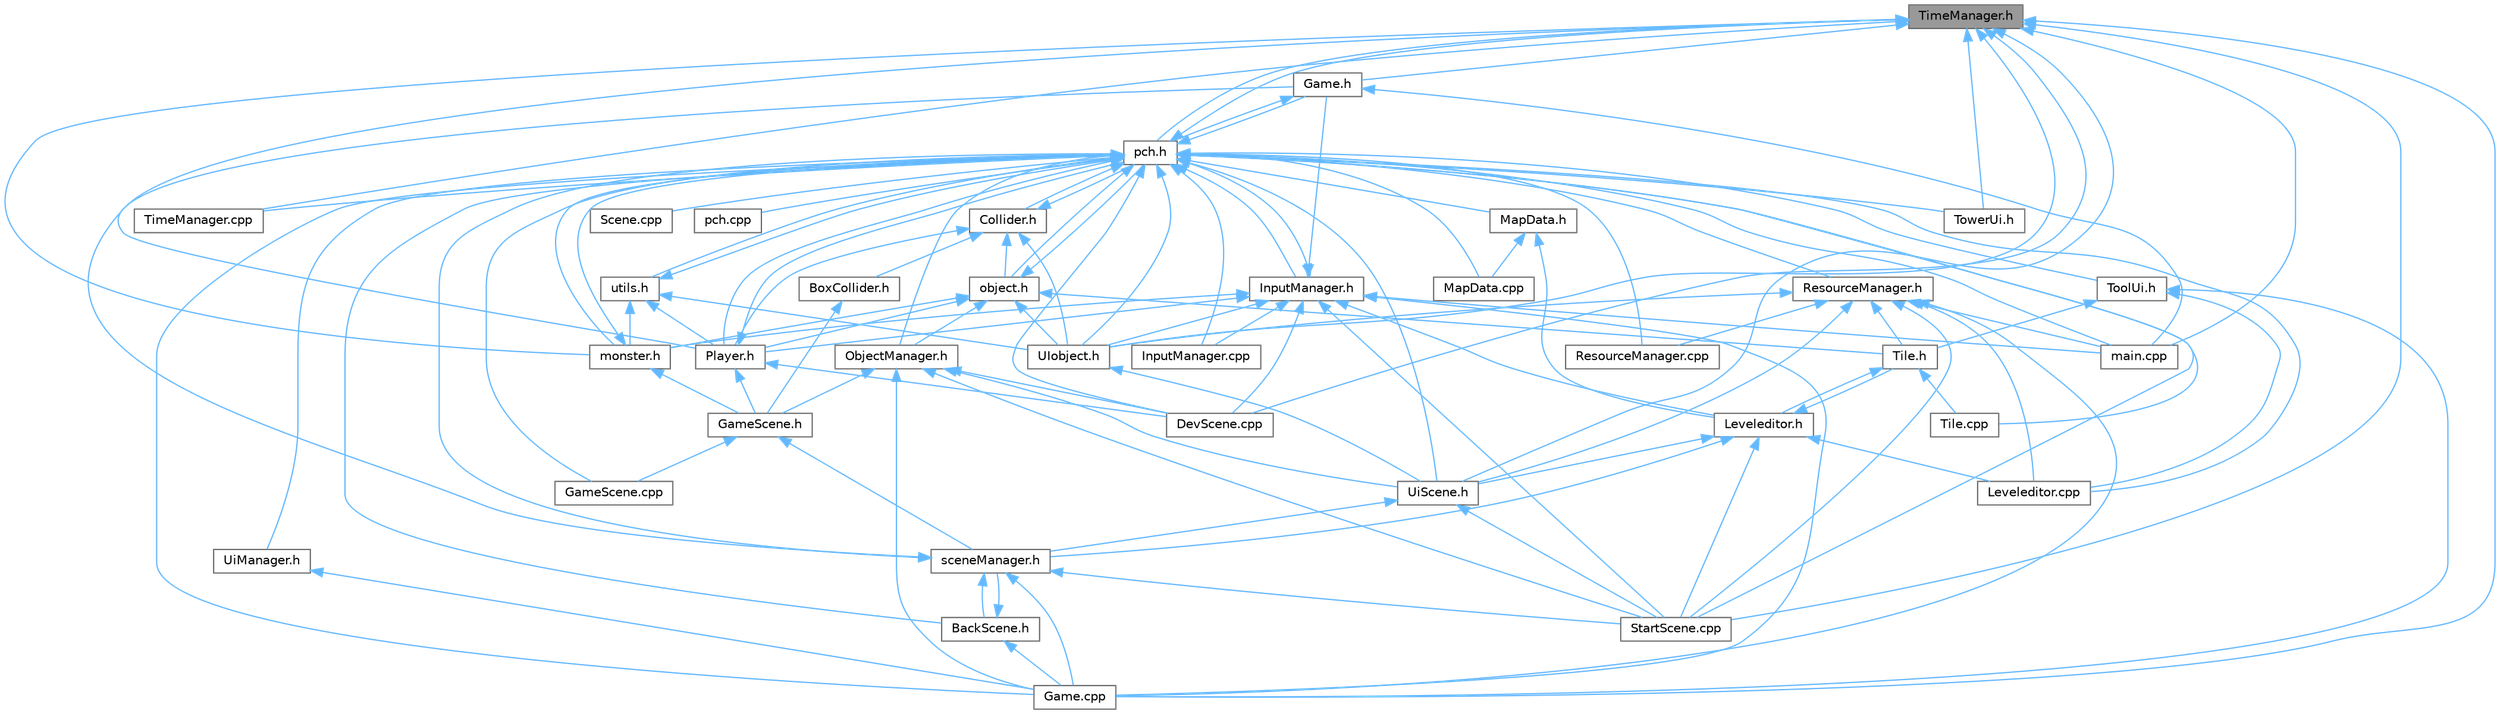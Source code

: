 digraph "TimeManager.h"
{
 // LATEX_PDF_SIZE
  bgcolor="transparent";
  edge [fontname=Helvetica,fontsize=10,labelfontname=Helvetica,labelfontsize=10];
  node [fontname=Helvetica,fontsize=10,shape=box,height=0.2,width=0.4];
  Node1 [id="Node000001",label="TimeManager.h",height=0.2,width=0.4,color="gray40", fillcolor="grey60", style="filled", fontcolor="black",tooltip=" "];
  Node1 -> Node2 [id="edge1_Node000001_Node000002",dir="back",color="steelblue1",style="solid",tooltip=" "];
  Node2 [id="Node000002",label="DevScene.cpp",height=0.2,width=0.4,color="grey40", fillcolor="white", style="filled",URL="$_dev_scene_8cpp.html",tooltip=" "];
  Node1 -> Node3 [id="edge2_Node000001_Node000003",dir="back",color="steelblue1",style="solid",tooltip=" "];
  Node3 [id="Node000003",label="Game.cpp",height=0.2,width=0.4,color="grey40", fillcolor="white", style="filled",URL="$_game_8cpp.html",tooltip=" "];
  Node1 -> Node4 [id="edge3_Node000001_Node000004",dir="back",color="steelblue1",style="solid",tooltip=" "];
  Node4 [id="Node000004",label="Game.h",height=0.2,width=0.4,color="grey40", fillcolor="white", style="filled",URL="$_game_8h.html",tooltip=" "];
  Node4 -> Node5 [id="edge4_Node000004_Node000005",dir="back",color="steelblue1",style="solid",tooltip=" "];
  Node5 [id="Node000005",label="main.cpp",height=0.2,width=0.4,color="grey40", fillcolor="white", style="filled",URL="$main_8cpp.html",tooltip=" "];
  Node4 -> Node6 [id="edge5_Node000004_Node000006",dir="back",color="steelblue1",style="solid",tooltip=" "];
  Node6 [id="Node000006",label="pch.h",height=0.2,width=0.4,color="grey40", fillcolor="white", style="filled",URL="$pch_8h.html",tooltip=" "];
  Node6 -> Node7 [id="edge6_Node000006_Node000007",dir="back",color="steelblue1",style="solid",tooltip=" "];
  Node7 [id="Node000007",label="BackScene.h",height=0.2,width=0.4,color="grey40", fillcolor="white", style="filled",URL="$_back_scene_8h.html",tooltip=" "];
  Node7 -> Node3 [id="edge7_Node000007_Node000003",dir="back",color="steelblue1",style="solid",tooltip=" "];
  Node7 -> Node8 [id="edge8_Node000007_Node000008",dir="back",color="steelblue1",style="solid",tooltip=" "];
  Node8 [id="Node000008",label="sceneManager.h",height=0.2,width=0.4,color="grey40", fillcolor="white", style="filled",URL="$scene_manager_8h.html",tooltip=" "];
  Node8 -> Node7 [id="edge9_Node000008_Node000007",dir="back",color="steelblue1",style="solid",tooltip=" "];
  Node8 -> Node3 [id="edge10_Node000008_Node000003",dir="back",color="steelblue1",style="solid",tooltip=" "];
  Node8 -> Node4 [id="edge11_Node000008_Node000004",dir="back",color="steelblue1",style="solid",tooltip=" "];
  Node8 -> Node9 [id="edge12_Node000008_Node000009",dir="back",color="steelblue1",style="solid",tooltip=" "];
  Node9 [id="Node000009",label="StartScene.cpp",height=0.2,width=0.4,color="grey40", fillcolor="white", style="filled",URL="$_start_scene_8cpp.html",tooltip=" "];
  Node8 -> Node6 [id="edge13_Node000008_Node000006",dir="back",color="steelblue1",style="solid",tooltip=" "];
  Node6 -> Node10 [id="edge14_Node000006_Node000010",dir="back",color="steelblue1",style="solid",tooltip=" "];
  Node10 [id="Node000010",label="Collider.h",height=0.2,width=0.4,color="grey40", fillcolor="white", style="filled",URL="$_collider_8h.html",tooltip=" "];
  Node10 -> Node11 [id="edge15_Node000010_Node000011",dir="back",color="steelblue1",style="solid",tooltip=" "];
  Node11 [id="Node000011",label="BoxCollider.h",height=0.2,width=0.4,color="grey40", fillcolor="white", style="filled",URL="$_box_collider_8h.html",tooltip=" "];
  Node11 -> Node12 [id="edge16_Node000011_Node000012",dir="back",color="steelblue1",style="solid",tooltip=" "];
  Node12 [id="Node000012",label="GameScene.h",height=0.2,width=0.4,color="grey40", fillcolor="white", style="filled",URL="$_game_scene_8h.html",tooltip=" "];
  Node12 -> Node13 [id="edge17_Node000012_Node000013",dir="back",color="steelblue1",style="solid",tooltip=" "];
  Node13 [id="Node000013",label="GameScene.cpp",height=0.2,width=0.4,color="grey40", fillcolor="white", style="filled",URL="$_game_scene_8cpp.html",tooltip=" "];
  Node12 -> Node8 [id="edge18_Node000012_Node000008",dir="back",color="steelblue1",style="solid",tooltip=" "];
  Node10 -> Node14 [id="edge19_Node000010_Node000014",dir="back",color="steelblue1",style="solid",tooltip=" "];
  Node14 [id="Node000014",label="Player.h",height=0.2,width=0.4,color="grey40", fillcolor="white", style="filled",URL="$_player_8h.html",tooltip=" "];
  Node14 -> Node2 [id="edge20_Node000014_Node000002",dir="back",color="steelblue1",style="solid",tooltip=" "];
  Node14 -> Node12 [id="edge21_Node000014_Node000012",dir="back",color="steelblue1",style="solid",tooltip=" "];
  Node14 -> Node6 [id="edge22_Node000014_Node000006",dir="back",color="steelblue1",style="solid",tooltip=" "];
  Node10 -> Node15 [id="edge23_Node000010_Node000015",dir="back",color="steelblue1",style="solid",tooltip=" "];
  Node15 [id="Node000015",label="UIobject.h",height=0.2,width=0.4,color="grey40", fillcolor="white", style="filled",URL="$_u_iobject_8h.html",tooltip=" "];
  Node15 -> Node16 [id="edge24_Node000015_Node000016",dir="back",color="steelblue1",style="solid",tooltip=" "];
  Node16 [id="Node000016",label="UiScene.h",height=0.2,width=0.4,color="grey40", fillcolor="white", style="filled",URL="$_ui_scene_8h.html",tooltip=" "];
  Node16 -> Node9 [id="edge25_Node000016_Node000009",dir="back",color="steelblue1",style="solid",tooltip=" "];
  Node16 -> Node8 [id="edge26_Node000016_Node000008",dir="back",color="steelblue1",style="solid",tooltip=" "];
  Node10 -> Node17 [id="edge27_Node000010_Node000017",dir="back",color="steelblue1",style="solid",tooltip=" "];
  Node17 [id="Node000017",label="object.h",height=0.2,width=0.4,color="grey40", fillcolor="white", style="filled",URL="$object_8h.html",tooltip=" "];
  Node17 -> Node18 [id="edge28_Node000017_Node000018",dir="back",color="steelblue1",style="solid",tooltip=" "];
  Node18 [id="Node000018",label="ObjectManager.h",height=0.2,width=0.4,color="grey40", fillcolor="white", style="filled",URL="$_object_manager_8h.html",tooltip=" "];
  Node18 -> Node2 [id="edge29_Node000018_Node000002",dir="back",color="steelblue1",style="solid",tooltip=" "];
  Node18 -> Node3 [id="edge30_Node000018_Node000003",dir="back",color="steelblue1",style="solid",tooltip=" "];
  Node18 -> Node12 [id="edge31_Node000018_Node000012",dir="back",color="steelblue1",style="solid",tooltip=" "];
  Node18 -> Node9 [id="edge32_Node000018_Node000009",dir="back",color="steelblue1",style="solid",tooltip=" "];
  Node18 -> Node16 [id="edge33_Node000018_Node000016",dir="back",color="steelblue1",style="solid",tooltip=" "];
  Node17 -> Node14 [id="edge34_Node000017_Node000014",dir="back",color="steelblue1",style="solid",tooltip=" "];
  Node17 -> Node19 [id="edge35_Node000017_Node000019",dir="back",color="steelblue1",style="solid",tooltip=" "];
  Node19 [id="Node000019",label="Tile.h",height=0.2,width=0.4,color="grey40", fillcolor="white", style="filled",URL="$_tile_8h.html",tooltip=" "];
  Node19 -> Node20 [id="edge36_Node000019_Node000020",dir="back",color="steelblue1",style="solid",tooltip=" "];
  Node20 [id="Node000020",label="Leveleditor.h",height=0.2,width=0.4,color="grey40", fillcolor="white", style="filled",URL="$_leveleditor_8h.html",tooltip=" "];
  Node20 -> Node21 [id="edge37_Node000020_Node000021",dir="back",color="steelblue1",style="solid",tooltip=" "];
  Node21 [id="Node000021",label="Leveleditor.cpp",height=0.2,width=0.4,color="grey40", fillcolor="white", style="filled",URL="$_leveleditor_8cpp.html",tooltip=" "];
  Node20 -> Node9 [id="edge38_Node000020_Node000009",dir="back",color="steelblue1",style="solid",tooltip=" "];
  Node20 -> Node19 [id="edge39_Node000020_Node000019",dir="back",color="steelblue1",style="solid",tooltip=" "];
  Node20 -> Node16 [id="edge40_Node000020_Node000016",dir="back",color="steelblue1",style="solid",tooltip=" "];
  Node20 -> Node8 [id="edge41_Node000020_Node000008",dir="back",color="steelblue1",style="solid",tooltip=" "];
  Node19 -> Node22 [id="edge42_Node000019_Node000022",dir="back",color="steelblue1",style="solid",tooltip=" "];
  Node22 [id="Node000022",label="Tile.cpp",height=0.2,width=0.4,color="grey40", fillcolor="white", style="filled",URL="$_tile_8cpp.html",tooltip=" "];
  Node17 -> Node15 [id="edge43_Node000017_Node000015",dir="back",color="steelblue1",style="solid",tooltip=" "];
  Node17 -> Node23 [id="edge44_Node000017_Node000023",dir="back",color="steelblue1",style="solid",tooltip=" "];
  Node23 [id="Node000023",label="monster.h",height=0.2,width=0.4,color="grey40", fillcolor="white", style="filled",URL="$monster_8h.html",tooltip=" "];
  Node23 -> Node12 [id="edge45_Node000023_Node000012",dir="back",color="steelblue1",style="solid",tooltip=" "];
  Node23 -> Node6 [id="edge46_Node000023_Node000006",dir="back",color="steelblue1",style="solid",tooltip=" "];
  Node17 -> Node6 [id="edge47_Node000017_Node000006",dir="back",color="steelblue1",style="solid",tooltip=" "];
  Node10 -> Node6 [id="edge48_Node000010_Node000006",dir="back",color="steelblue1",style="solid",tooltip=" "];
  Node6 -> Node2 [id="edge49_Node000006_Node000002",dir="back",color="steelblue1",style="solid",tooltip=" "];
  Node6 -> Node3 [id="edge50_Node000006_Node000003",dir="back",color="steelblue1",style="solid",tooltip=" "];
  Node6 -> Node4 [id="edge51_Node000006_Node000004",dir="back",color="steelblue1",style="solid",tooltip=" "];
  Node6 -> Node13 [id="edge52_Node000006_Node000013",dir="back",color="steelblue1",style="solid",tooltip=" "];
  Node6 -> Node24 [id="edge53_Node000006_Node000024",dir="back",color="steelblue1",style="solid",tooltip=" "];
  Node24 [id="Node000024",label="InputManager.cpp",height=0.2,width=0.4,color="grey40", fillcolor="white", style="filled",URL="$_input_manager_8cpp.html",tooltip=" "];
  Node6 -> Node25 [id="edge54_Node000006_Node000025",dir="back",color="steelblue1",style="solid",tooltip=" "];
  Node25 [id="Node000025",label="InputManager.h",height=0.2,width=0.4,color="grey40", fillcolor="white", style="filled",URL="$_input_manager_8h.html",tooltip=" "];
  Node25 -> Node2 [id="edge55_Node000025_Node000002",dir="back",color="steelblue1",style="solid",tooltip=" "];
  Node25 -> Node3 [id="edge56_Node000025_Node000003",dir="back",color="steelblue1",style="solid",tooltip=" "];
  Node25 -> Node4 [id="edge57_Node000025_Node000004",dir="back",color="steelblue1",style="solid",tooltip=" "];
  Node25 -> Node24 [id="edge58_Node000025_Node000024",dir="back",color="steelblue1",style="solid",tooltip=" "];
  Node25 -> Node20 [id="edge59_Node000025_Node000020",dir="back",color="steelblue1",style="solid",tooltip=" "];
  Node25 -> Node14 [id="edge60_Node000025_Node000014",dir="back",color="steelblue1",style="solid",tooltip=" "];
  Node25 -> Node9 [id="edge61_Node000025_Node000009",dir="back",color="steelblue1",style="solid",tooltip=" "];
  Node25 -> Node15 [id="edge62_Node000025_Node000015",dir="back",color="steelblue1",style="solid",tooltip=" "];
  Node25 -> Node5 [id="edge63_Node000025_Node000005",dir="back",color="steelblue1",style="solid",tooltip=" "];
  Node25 -> Node23 [id="edge64_Node000025_Node000023",dir="back",color="steelblue1",style="solid",tooltip=" "];
  Node25 -> Node6 [id="edge65_Node000025_Node000006",dir="back",color="steelblue1",style="solid",tooltip=" "];
  Node6 -> Node21 [id="edge66_Node000006_Node000021",dir="back",color="steelblue1",style="solid",tooltip=" "];
  Node6 -> Node26 [id="edge67_Node000006_Node000026",dir="back",color="steelblue1",style="solid",tooltip=" "];
  Node26 [id="Node000026",label="MapData.cpp",height=0.2,width=0.4,color="grey40", fillcolor="white", style="filled",URL="$_map_data_8cpp.html",tooltip=" "];
  Node6 -> Node27 [id="edge68_Node000006_Node000027",dir="back",color="steelblue1",style="solid",tooltip=" "];
  Node27 [id="Node000027",label="MapData.h",height=0.2,width=0.4,color="grey40", fillcolor="white", style="filled",URL="$_map_data_8h.html",tooltip=" "];
  Node27 -> Node20 [id="edge69_Node000027_Node000020",dir="back",color="steelblue1",style="solid",tooltip=" "];
  Node27 -> Node26 [id="edge70_Node000027_Node000026",dir="back",color="steelblue1",style="solid",tooltip=" "];
  Node6 -> Node18 [id="edge71_Node000006_Node000018",dir="back",color="steelblue1",style="solid",tooltip=" "];
  Node6 -> Node14 [id="edge72_Node000006_Node000014",dir="back",color="steelblue1",style="solid",tooltip=" "];
  Node6 -> Node28 [id="edge73_Node000006_Node000028",dir="back",color="steelblue1",style="solid",tooltip=" "];
  Node28 [id="Node000028",label="ResourceManager.cpp",height=0.2,width=0.4,color="grey40", fillcolor="white", style="filled",URL="$_resource_manager_8cpp.html",tooltip=" "];
  Node6 -> Node29 [id="edge74_Node000006_Node000029",dir="back",color="steelblue1",style="solid",tooltip=" "];
  Node29 [id="Node000029",label="ResourceManager.h",height=0.2,width=0.4,color="grey40", fillcolor="white", style="filled",URL="$_resource_manager_8h.html",tooltip=" "];
  Node29 -> Node3 [id="edge75_Node000029_Node000003",dir="back",color="steelblue1",style="solid",tooltip=" "];
  Node29 -> Node21 [id="edge76_Node000029_Node000021",dir="back",color="steelblue1",style="solid",tooltip=" "];
  Node29 -> Node28 [id="edge77_Node000029_Node000028",dir="back",color="steelblue1",style="solid",tooltip=" "];
  Node29 -> Node9 [id="edge78_Node000029_Node000009",dir="back",color="steelblue1",style="solid",tooltip=" "];
  Node29 -> Node19 [id="edge79_Node000029_Node000019",dir="back",color="steelblue1",style="solid",tooltip=" "];
  Node29 -> Node15 [id="edge80_Node000029_Node000015",dir="back",color="steelblue1",style="solid",tooltip=" "];
  Node29 -> Node16 [id="edge81_Node000029_Node000016",dir="back",color="steelblue1",style="solid",tooltip=" "];
  Node29 -> Node5 [id="edge82_Node000029_Node000005",dir="back",color="steelblue1",style="solid",tooltip=" "];
  Node6 -> Node30 [id="edge83_Node000006_Node000030",dir="back",color="steelblue1",style="solid",tooltip=" "];
  Node30 [id="Node000030",label="Scene.cpp",height=0.2,width=0.4,color="grey40", fillcolor="white", style="filled",URL="$_scene_8cpp.html",tooltip=" "];
  Node6 -> Node9 [id="edge84_Node000006_Node000009",dir="back",color="steelblue1",style="solid",tooltip=" "];
  Node6 -> Node22 [id="edge85_Node000006_Node000022",dir="back",color="steelblue1",style="solid",tooltip=" "];
  Node6 -> Node31 [id="edge86_Node000006_Node000031",dir="back",color="steelblue1",style="solid",tooltip=" "];
  Node31 [id="Node000031",label="TimeManager.cpp",height=0.2,width=0.4,color="grey40", fillcolor="white", style="filled",URL="$_time_manager_8cpp.html",tooltip=" "];
  Node6 -> Node1 [id="edge87_Node000006_Node000001",dir="back",color="steelblue1",style="solid",tooltip=" "];
  Node6 -> Node32 [id="edge88_Node000006_Node000032",dir="back",color="steelblue1",style="solid",tooltip=" "];
  Node32 [id="Node000032",label="ToolUi.h",height=0.2,width=0.4,color="grey40", fillcolor="white", style="filled",URL="$_tool_ui_8h.html",tooltip=" "];
  Node32 -> Node3 [id="edge89_Node000032_Node000003",dir="back",color="steelblue1",style="solid",tooltip=" "];
  Node32 -> Node21 [id="edge90_Node000032_Node000021",dir="back",color="steelblue1",style="solid",tooltip=" "];
  Node32 -> Node19 [id="edge91_Node000032_Node000019",dir="back",color="steelblue1",style="solid",tooltip=" "];
  Node6 -> Node33 [id="edge92_Node000006_Node000033",dir="back",color="steelblue1",style="solid",tooltip=" "];
  Node33 [id="Node000033",label="TowerUi.h",height=0.2,width=0.4,color="grey40", fillcolor="white", style="filled",URL="$_tower_ui_8h.html",tooltip=" "];
  Node6 -> Node15 [id="edge93_Node000006_Node000015",dir="back",color="steelblue1",style="solid",tooltip=" "];
  Node6 -> Node34 [id="edge94_Node000006_Node000034",dir="back",color="steelblue1",style="solid",tooltip=" "];
  Node34 [id="Node000034",label="UiManager.h",height=0.2,width=0.4,color="grey40", fillcolor="white", style="filled",URL="$_ui_manager_8h.html",tooltip=" "];
  Node34 -> Node3 [id="edge95_Node000034_Node000003",dir="back",color="steelblue1",style="solid",tooltip=" "];
  Node6 -> Node16 [id="edge96_Node000006_Node000016",dir="back",color="steelblue1",style="solid",tooltip=" "];
  Node6 -> Node5 [id="edge97_Node000006_Node000005",dir="back",color="steelblue1",style="solid",tooltip=" "];
  Node6 -> Node23 [id="edge98_Node000006_Node000023",dir="back",color="steelblue1",style="solid",tooltip=" "];
  Node6 -> Node17 [id="edge99_Node000006_Node000017",dir="back",color="steelblue1",style="solid",tooltip=" "];
  Node6 -> Node35 [id="edge100_Node000006_Node000035",dir="back",color="steelblue1",style="solid",tooltip=" "];
  Node35 [id="Node000035",label="pch.cpp",height=0.2,width=0.4,color="grey40", fillcolor="white", style="filled",URL="$pch_8cpp.html",tooltip=" "];
  Node6 -> Node36 [id="edge101_Node000006_Node000036",dir="back",color="steelblue1",style="solid",tooltip=" "];
  Node36 [id="Node000036",label="utils.h",height=0.2,width=0.4,color="grey40", fillcolor="white", style="filled",URL="$utils_8h.html",tooltip=" "];
  Node36 -> Node14 [id="edge102_Node000036_Node000014",dir="back",color="steelblue1",style="solid",tooltip=" "];
  Node36 -> Node15 [id="edge103_Node000036_Node000015",dir="back",color="steelblue1",style="solid",tooltip=" "];
  Node36 -> Node23 [id="edge104_Node000036_Node000023",dir="back",color="steelblue1",style="solid",tooltip=" "];
  Node36 -> Node6 [id="edge105_Node000036_Node000006",dir="back",color="steelblue1",style="solid",tooltip=" "];
  Node1 -> Node14 [id="edge106_Node000001_Node000014",dir="back",color="steelblue1",style="solid",tooltip=" "];
  Node1 -> Node9 [id="edge107_Node000001_Node000009",dir="back",color="steelblue1",style="solid",tooltip=" "];
  Node1 -> Node31 [id="edge108_Node000001_Node000031",dir="back",color="steelblue1",style="solid",tooltip=" "];
  Node1 -> Node33 [id="edge109_Node000001_Node000033",dir="back",color="steelblue1",style="solid",tooltip=" "];
  Node1 -> Node15 [id="edge110_Node000001_Node000015",dir="back",color="steelblue1",style="solid",tooltip=" "];
  Node1 -> Node16 [id="edge111_Node000001_Node000016",dir="back",color="steelblue1",style="solid",tooltip=" "];
  Node1 -> Node5 [id="edge112_Node000001_Node000005",dir="back",color="steelblue1",style="solid",tooltip=" "];
  Node1 -> Node23 [id="edge113_Node000001_Node000023",dir="back",color="steelblue1",style="solid",tooltip=" "];
  Node1 -> Node6 [id="edge114_Node000001_Node000006",dir="back",color="steelblue1",style="solid",tooltip=" "];
}
